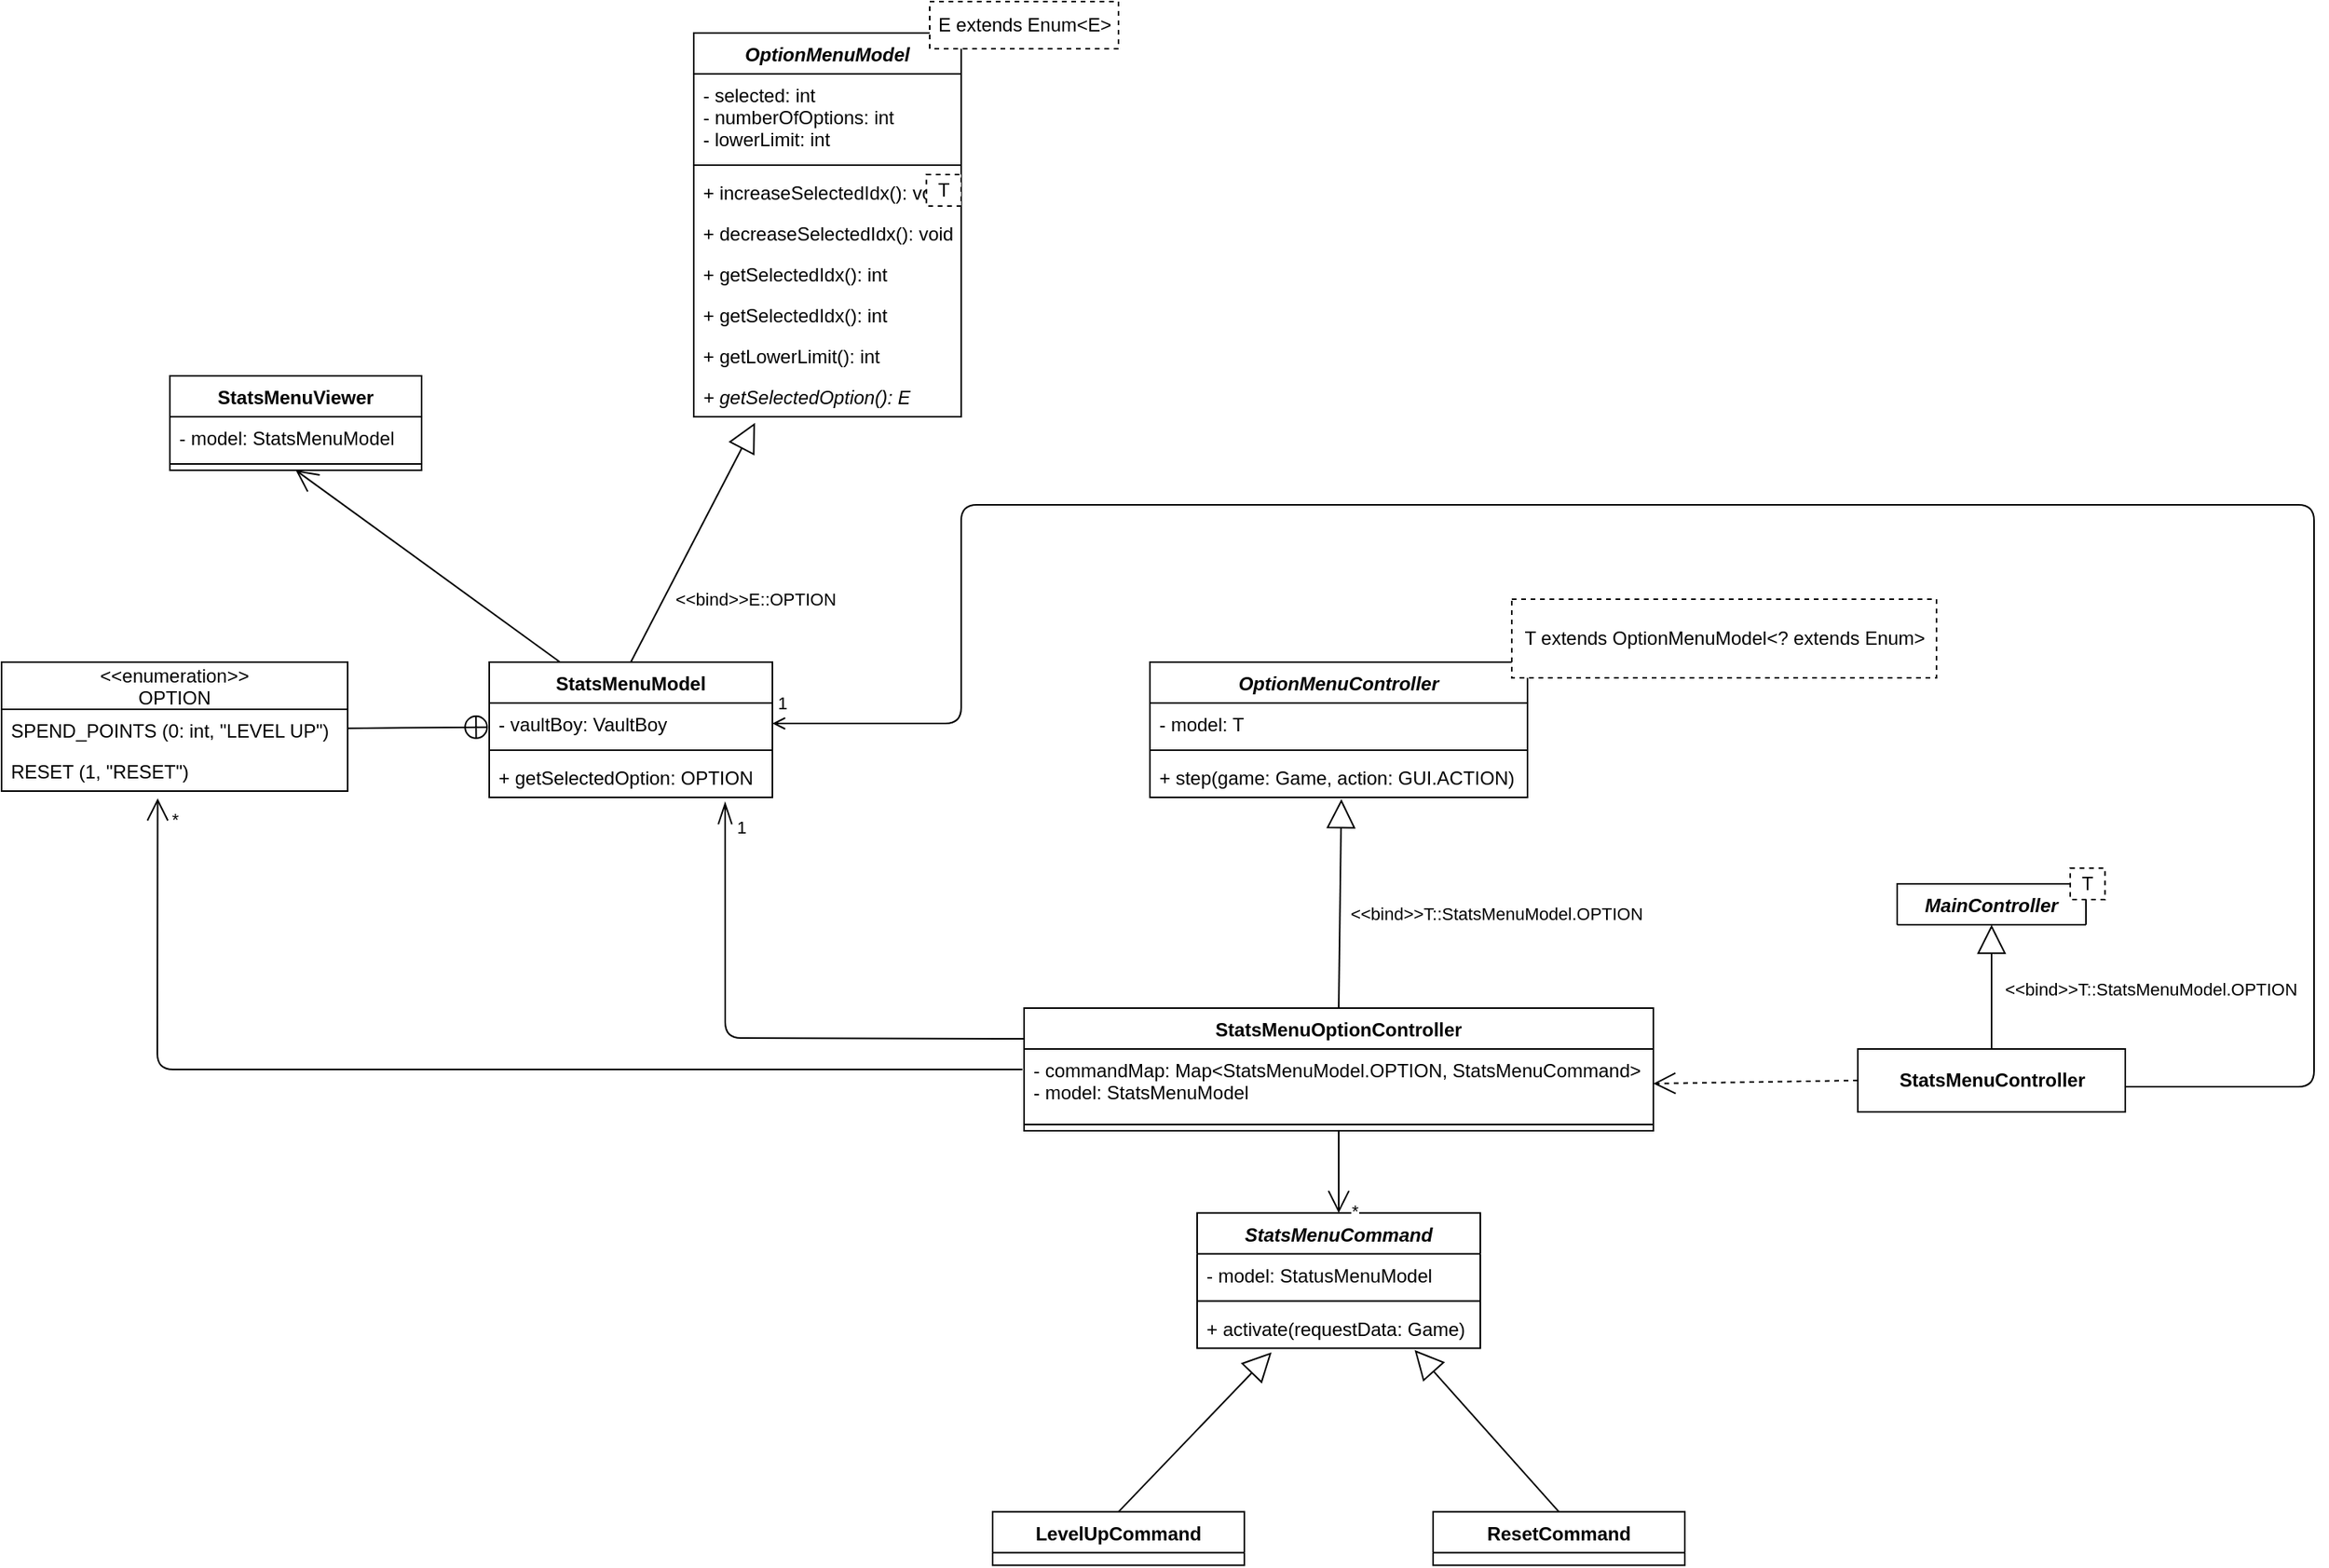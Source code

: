 <mxfile version="14.5.1" type="device"><diagram id="L0bPj23eUGuOPxvJjblF" name="Page-1"><mxGraphModel dx="3220" dy="1370" grid="1" gridSize="10" guides="1" tooltips="1" connect="1" arrows="1" fold="1" page="1" pageScale="1" pageWidth="850" pageHeight="1100" math="0" shadow="0"><root><mxCell id="0"/><mxCell id="1" parent="0"/><mxCell id="UqqTkmfo2QrHrWQItokI-1" value="" style="group" vertex="1" connectable="0" parent="1"><mxGeometry x="350" y="450" width="270" height="264" as="geometry"/></mxCell><mxCell id="kCmcGEBhkWE1y_gp6YeI-1" value="OptionMenuModel" style="swimlane;fontStyle=3;align=center;verticalAlign=top;childLayout=stackLayout;horizontal=1;startSize=26;horizontalStack=0;resizeParent=1;resizeParentMax=0;resizeLast=0;collapsible=1;marginBottom=0;" parent="UqqTkmfo2QrHrWQItokI-1" vertex="1"><mxGeometry y="20" width="170" height="244" as="geometry"/></mxCell><mxCell id="kCmcGEBhkWE1y_gp6YeI-2" value="- selected: int&#10;- numberOfOptions: int&#10;- lowerLimit: int" style="text;strokeColor=none;fillColor=none;align=left;verticalAlign=top;spacingLeft=4;spacingRight=4;overflow=hidden;rotatable=0;points=[[0,0.5],[1,0.5]];portConstraint=eastwest;" parent="kCmcGEBhkWE1y_gp6YeI-1" vertex="1"><mxGeometry y="26" width="170" height="54" as="geometry"/></mxCell><mxCell id="kCmcGEBhkWE1y_gp6YeI-3" value="" style="line;strokeWidth=1;fillColor=none;align=left;verticalAlign=middle;spacingTop=-1;spacingLeft=3;spacingRight=3;rotatable=0;labelPosition=right;points=[];portConstraint=eastwest;" parent="kCmcGEBhkWE1y_gp6YeI-1" vertex="1"><mxGeometry y="80" width="170" height="8" as="geometry"/></mxCell><mxCell id="kCmcGEBhkWE1y_gp6YeI-9" value="+ increaseSelectedIdx(): void" style="text;strokeColor=none;fillColor=none;align=left;verticalAlign=top;spacingLeft=4;spacingRight=4;overflow=hidden;rotatable=0;points=[[0,0.5],[1,0.5]];portConstraint=eastwest;fontStyle=0" parent="kCmcGEBhkWE1y_gp6YeI-1" vertex="1"><mxGeometry y="88" width="170" height="26" as="geometry"/></mxCell><mxCell id="kCmcGEBhkWE1y_gp6YeI-10" value="+ decreaseSelectedIdx(): void" style="text;strokeColor=none;fillColor=none;align=left;verticalAlign=top;spacingLeft=4;spacingRight=4;overflow=hidden;rotatable=0;points=[[0,0.5],[1,0.5]];portConstraint=eastwest;fontStyle=0" parent="kCmcGEBhkWE1y_gp6YeI-1" vertex="1"><mxGeometry y="114" width="170" height="26" as="geometry"/></mxCell><mxCell id="kCmcGEBhkWE1y_gp6YeI-8" value="+ getSelectedIdx(): int" style="text;strokeColor=none;fillColor=none;align=left;verticalAlign=top;spacingLeft=4;spacingRight=4;overflow=hidden;rotatable=0;points=[[0,0.5],[1,0.5]];portConstraint=eastwest;fontStyle=0" parent="kCmcGEBhkWE1y_gp6YeI-1" vertex="1"><mxGeometry y="140" width="170" height="26" as="geometry"/></mxCell><mxCell id="kCmcGEBhkWE1y_gp6YeI-7" value="+ getSelectedIdx(): int" style="text;strokeColor=none;fillColor=none;align=left;verticalAlign=top;spacingLeft=4;spacingRight=4;overflow=hidden;rotatable=0;points=[[0,0.5],[1,0.5]];portConstraint=eastwest;fontStyle=0" parent="kCmcGEBhkWE1y_gp6YeI-1" vertex="1"><mxGeometry y="166" width="170" height="26" as="geometry"/></mxCell><mxCell id="kCmcGEBhkWE1y_gp6YeI-6" value="+ getLowerLimit(): int" style="text;strokeColor=none;fillColor=none;align=left;verticalAlign=top;spacingLeft=4;spacingRight=4;overflow=hidden;rotatable=0;points=[[0,0.5],[1,0.5]];portConstraint=eastwest;fontStyle=0" parent="kCmcGEBhkWE1y_gp6YeI-1" vertex="1"><mxGeometry y="192" width="170" height="26" as="geometry"/></mxCell><mxCell id="kCmcGEBhkWE1y_gp6YeI-4" value="+ getSelectedOption(): E" style="text;strokeColor=none;fillColor=none;align=left;verticalAlign=top;spacingLeft=4;spacingRight=4;overflow=hidden;rotatable=0;points=[[0,0.5],[1,0.5]];portConstraint=eastwest;fontStyle=2" parent="kCmcGEBhkWE1y_gp6YeI-1" vertex="1"><mxGeometry y="218" width="170" height="26" as="geometry"/></mxCell><mxCell id="kCmcGEBhkWE1y_gp6YeI-5" value="E extends Enum&amp;lt;E&amp;gt;" style="html=1;dashed=1;" parent="UqqTkmfo2QrHrWQItokI-1" vertex="1"><mxGeometry x="150" width="120" height="30" as="geometry"/></mxCell><mxCell id="UqqTkmfo2QrHrWQItokI-6" value="StatsMenuModel" style="swimlane;fontStyle=1;align=center;verticalAlign=top;childLayout=stackLayout;horizontal=1;startSize=26;horizontalStack=0;resizeParent=1;resizeParentMax=0;resizeLast=0;collapsible=1;marginBottom=0;" vertex="1" parent="1"><mxGeometry x="220" y="870" width="180" height="86" as="geometry"/></mxCell><mxCell id="UqqTkmfo2QrHrWQItokI-7" value="- vaultBoy: VaultBoy" style="text;strokeColor=none;fillColor=none;align=left;verticalAlign=top;spacingLeft=4;spacingRight=4;overflow=hidden;rotatable=0;points=[[0,0.5],[1,0.5]];portConstraint=eastwest;" vertex="1" parent="UqqTkmfo2QrHrWQItokI-6"><mxGeometry y="26" width="180" height="26" as="geometry"/></mxCell><mxCell id="UqqTkmfo2QrHrWQItokI-8" value="" style="line;strokeWidth=1;fillColor=none;align=left;verticalAlign=middle;spacingTop=-1;spacingLeft=3;spacingRight=3;rotatable=0;labelPosition=right;points=[];portConstraint=eastwest;" vertex="1" parent="UqqTkmfo2QrHrWQItokI-6"><mxGeometry y="52" width="180" height="8" as="geometry"/></mxCell><mxCell id="UqqTkmfo2QrHrWQItokI-9" value="+ getSelectedOption: OPTION" style="text;strokeColor=none;fillColor=none;align=left;verticalAlign=top;spacingLeft=4;spacingRight=4;overflow=hidden;rotatable=0;points=[[0,0.5],[1,0.5]];portConstraint=eastwest;" vertex="1" parent="UqqTkmfo2QrHrWQItokI-6"><mxGeometry y="60" width="180" height="26" as="geometry"/></mxCell><mxCell id="UqqTkmfo2QrHrWQItokI-14" value="&lt;&lt;enumeration&gt;&gt;&#10;OPTION" style="swimlane;fontStyle=0;childLayout=stackLayout;horizontal=1;startSize=30;fillColor=none;horizontalStack=0;resizeParent=1;resizeParentMax=0;resizeLast=0;collapsible=1;marginBottom=0;" vertex="1" parent="1"><mxGeometry x="-90" y="870" width="220" height="82" as="geometry"/></mxCell><mxCell id="UqqTkmfo2QrHrWQItokI-16" value="SPEND_POINTS (0: int, &quot;LEVEL UP&quot;)" style="text;strokeColor=none;fillColor=none;align=left;verticalAlign=top;spacingLeft=4;spacingRight=4;overflow=hidden;rotatable=0;points=[[0,0.5],[1,0.5]];portConstraint=eastwest;" vertex="1" parent="UqqTkmfo2QrHrWQItokI-14"><mxGeometry y="30" width="220" height="26" as="geometry"/></mxCell><mxCell id="UqqTkmfo2QrHrWQItokI-18" value="RESET (1, &quot;RESET&quot;)" style="text;strokeColor=none;fillColor=none;align=left;verticalAlign=top;spacingLeft=4;spacingRight=4;overflow=hidden;rotatable=0;points=[[0,0.5],[1,0.5]];portConstraint=eastwest;" vertex="1" parent="UqqTkmfo2QrHrWQItokI-14"><mxGeometry y="56" width="220" height="26" as="geometry"/></mxCell><mxCell id="UqqTkmfo2QrHrWQItokI-19" value="" style="endArrow=none;startArrow=circlePlus;endFill=0;startFill=0;endSize=8;html=1;exitX=-0.002;exitY=0.59;exitDx=0;exitDy=0;exitPerimeter=0;" edge="1" parent="1" source="UqqTkmfo2QrHrWQItokI-7" target="UqqTkmfo2QrHrWQItokI-16"><mxGeometry width="160" relative="1" as="geometry"><mxPoint x="-10" y="1060" as="sourcePoint"/><mxPoint x="131" y="908" as="targetPoint"/></mxGeometry></mxCell><mxCell id="UqqTkmfo2QrHrWQItokI-20" value="&amp;lt;&amp;lt;bind&amp;gt;&amp;gt;E::OPTION" style="endArrow=block;endSize=16;endFill=0;html=1;exitX=0.5;exitY=0;exitDx=0;exitDy=0;entryX=0.229;entryY=1.147;entryDx=0;entryDy=0;entryPerimeter=0;" edge="1" parent="1" source="UqqTkmfo2QrHrWQItokI-6" target="kCmcGEBhkWE1y_gp6YeI-4"><mxGeometry x="-0.162" y="-52" width="160" relative="1" as="geometry"><mxPoint x="350" y="810" as="sourcePoint"/><mxPoint x="510" y="810" as="targetPoint"/><mxPoint as="offset"/></mxGeometry></mxCell><mxCell id="UqqTkmfo2QrHrWQItokI-33" value="" style="group" vertex="1" connectable="0" parent="1"><mxGeometry x="177" y="560" width="343" height="122" as="geometry"/></mxCell><mxCell id="UqqTkmfo2QrHrWQItokI-40" value="T" style="rounded=0;whiteSpace=wrap;html=1;dashed=1;" vertex="1" parent="UqqTkmfo2QrHrWQItokI-33"><mxGeometry x="320.871" width="22.129" height="20" as="geometry"/></mxCell><mxCell id="UqqTkmfo2QrHrWQItokI-52" value="" style="group" vertex="1" connectable="0" parent="1"><mxGeometry x="640" y="830" width="500" height="126" as="geometry"/></mxCell><mxCell id="UqqTkmfo2QrHrWQItokI-47" value="OptionMenuController" style="swimlane;fontStyle=3;align=center;verticalAlign=top;childLayout=stackLayout;horizontal=1;startSize=26;horizontalStack=0;resizeParent=1;resizeParentMax=0;resizeLast=0;collapsible=1;marginBottom=0;" vertex="1" parent="UqqTkmfo2QrHrWQItokI-52"><mxGeometry y="40" width="240" height="86" as="geometry"/></mxCell><mxCell id="UqqTkmfo2QrHrWQItokI-48" value="- model: T" style="text;strokeColor=none;fillColor=none;align=left;verticalAlign=top;spacingLeft=4;spacingRight=4;overflow=hidden;rotatable=0;points=[[0,0.5],[1,0.5]];portConstraint=eastwest;" vertex="1" parent="UqqTkmfo2QrHrWQItokI-47"><mxGeometry y="26" width="240" height="26" as="geometry"/></mxCell><mxCell id="UqqTkmfo2QrHrWQItokI-49" value="" style="line;strokeWidth=1;fillColor=none;align=left;verticalAlign=middle;spacingTop=-1;spacingLeft=3;spacingRight=3;rotatable=0;labelPosition=right;points=[];portConstraint=eastwest;" vertex="1" parent="UqqTkmfo2QrHrWQItokI-47"><mxGeometry y="52" width="240" height="8" as="geometry"/></mxCell><mxCell id="UqqTkmfo2QrHrWQItokI-50" value="+ step(game: Game, action: GUI.ACTION)" style="text;strokeColor=none;fillColor=none;align=left;verticalAlign=top;spacingLeft=4;spacingRight=4;overflow=hidden;rotatable=0;points=[[0,0.5],[1,0.5]];portConstraint=eastwest;" vertex="1" parent="UqqTkmfo2QrHrWQItokI-47"><mxGeometry y="60" width="240" height="26" as="geometry"/></mxCell><mxCell id="UqqTkmfo2QrHrWQItokI-51" value="T extends OptionMenuModel&amp;lt;? extends Enum&amp;gt;" style="html=1;dashed=1;" vertex="1" parent="UqqTkmfo2QrHrWQItokI-52"><mxGeometry x="230" width="270" height="50" as="geometry"/></mxCell><mxCell id="UqqTkmfo2QrHrWQItokI-53" value="StatsMenuOptionController" style="swimlane;fontStyle=1;align=center;verticalAlign=top;childLayout=stackLayout;horizontal=1;startSize=26;horizontalStack=0;resizeParent=1;resizeParentMax=0;resizeLast=0;collapsible=1;marginBottom=0;" vertex="1" parent="1"><mxGeometry x="560" y="1090" width="400" height="78" as="geometry"/></mxCell><mxCell id="UqqTkmfo2QrHrWQItokI-54" value="- commandMap: Map&lt;StatsMenuModel.OPTION, StatsMenuCommand&gt;&#10;- model: StatsMenuModel" style="text;strokeColor=none;fillColor=none;align=left;verticalAlign=top;spacingLeft=4;spacingRight=4;overflow=hidden;rotatable=0;points=[[0,0.5],[1,0.5]];portConstraint=eastwest;" vertex="1" parent="UqqTkmfo2QrHrWQItokI-53"><mxGeometry y="26" width="400" height="44" as="geometry"/></mxCell><mxCell id="UqqTkmfo2QrHrWQItokI-55" value="" style="line;strokeWidth=1;fillColor=none;align=left;verticalAlign=middle;spacingTop=-1;spacingLeft=3;spacingRight=3;rotatable=0;labelPosition=right;points=[];portConstraint=eastwest;" vertex="1" parent="UqqTkmfo2QrHrWQItokI-53"><mxGeometry y="70" width="400" height="8" as="geometry"/></mxCell><mxCell id="UqqTkmfo2QrHrWQItokI-57" value="&amp;lt;&amp;lt;bind&amp;gt;&amp;gt;T::StatsMenuModel.OPTION" style="endArrow=block;endSize=16;endFill=0;html=1;exitX=0.5;exitY=0;exitDx=0;exitDy=0;entryX=0.507;entryY=1.044;entryDx=0;entryDy=0;entryPerimeter=0;" edge="1" parent="1" source="UqqTkmfo2QrHrWQItokI-53" target="UqqTkmfo2QrHrWQItokI-50"><mxGeometry x="-0.078" y="-99" width="160" relative="1" as="geometry"><mxPoint x="650" y="1040" as="sourcePoint"/><mxPoint x="810" y="1040" as="targetPoint"/><mxPoint as="offset"/></mxGeometry></mxCell><mxCell id="UqqTkmfo2QrHrWQItokI-66" value="&lt;b&gt;StatsMenuController&lt;/b&gt;" style="html=1;" vertex="1" parent="1"><mxGeometry x="1090" y="1116" width="170" height="40" as="geometry"/></mxCell><mxCell id="UqqTkmfo2QrHrWQItokI-68" value="" style="group" vertex="1" connectable="0" parent="1"><mxGeometry x="1115" y="1001" width="132.13" height="36" as="geometry"/></mxCell><mxCell id="UqqTkmfo2QrHrWQItokI-59" value="MainController" style="swimlane;fontStyle=3;align=center;verticalAlign=top;childLayout=stackLayout;horizontal=1;startSize=26;horizontalStack=0;resizeParent=1;resizeParentMax=0;resizeLast=0;collapsible=1;marginBottom=0;" vertex="1" collapsed="1" parent="UqqTkmfo2QrHrWQItokI-68"><mxGeometry y="10" width="120" height="26" as="geometry"><mxRectangle y="10" width="333.237" height="138" as="alternateBounds"/></mxGeometry></mxCell><mxCell id="UqqTkmfo2QrHrWQItokI-60" value="- model: T&#10;" style="text;strokeColor=none;fillColor=none;align=left;verticalAlign=top;spacingLeft=4;spacingRight=4;overflow=hidden;rotatable=0;points=[[0,0.5],[1,0.5]];portConstraint=eastwest;" vertex="1" parent="UqqTkmfo2QrHrWQItokI-59"><mxGeometry y="26" width="120" height="26" as="geometry"/></mxCell><mxCell id="UqqTkmfo2QrHrWQItokI-61" value="" style="line;strokeWidth=1;fillColor=none;align=left;verticalAlign=middle;spacingTop=-1;spacingLeft=3;spacingRight=3;rotatable=0;labelPosition=right;points=[];portConstraint=eastwest;" vertex="1" parent="UqqTkmfo2QrHrWQItokI-59"><mxGeometry y="52" width="120" height="8" as="geometry"/></mxCell><mxCell id="UqqTkmfo2QrHrWQItokI-62" value="+ MainController (model: T)" style="text;strokeColor=none;fillColor=none;align=left;verticalAlign=top;spacingLeft=4;spacingRight=4;overflow=hidden;rotatable=0;points=[[0,0.5],[1,0.5]];portConstraint=eastwest;" vertex="1" parent="UqqTkmfo2QrHrWQItokI-59"><mxGeometry y="60" width="120" height="26" as="geometry"/></mxCell><mxCell id="UqqTkmfo2QrHrWQItokI-63" value="+ getModel(): T" style="text;strokeColor=none;fillColor=none;align=left;verticalAlign=top;spacingLeft=4;spacingRight=4;overflow=hidden;rotatable=0;points=[[0,0.5],[1,0.5]];portConstraint=eastwest;" vertex="1" parent="UqqTkmfo2QrHrWQItokI-59"><mxGeometry y="86" width="120" height="26" as="geometry"/></mxCell><mxCell id="UqqTkmfo2QrHrWQItokI-64" value="+ step(game: Game, action: GUI.ACTION), time: long): void" style="text;strokeColor=none;fillColor=none;align=left;verticalAlign=top;spacingLeft=4;spacingRight=4;overflow=hidden;rotatable=0;points=[[0,0.5],[1,0.5]];portConstraint=eastwest;fontStyle=2" vertex="1" parent="UqqTkmfo2QrHrWQItokI-59"><mxGeometry y="112" width="120" height="26" as="geometry"/></mxCell><mxCell id="UqqTkmfo2QrHrWQItokI-65" value="T" style="rounded=0;whiteSpace=wrap;html=1;dashed=1;" vertex="1" parent="UqqTkmfo2QrHrWQItokI-68"><mxGeometry x="110.001" width="22.129" height="20" as="geometry"/></mxCell><mxCell id="UqqTkmfo2QrHrWQItokI-69" value="&amp;lt;&amp;lt;bind&amp;gt;&amp;gt;T::StatsMenuModel.OPTION" style="endArrow=block;endSize=16;endFill=0;html=1;exitX=0.5;exitY=0;exitDx=0;exitDy=0;entryX=0.5;entryY=1;entryDx=0;entryDy=0;" edge="1" parent="1" source="UqqTkmfo2QrHrWQItokI-66" target="UqqTkmfo2QrHrWQItokI-59"><mxGeometry x="-0.02" y="-101" width="160" relative="1" as="geometry"><mxPoint x="1146.07" y="1161" as="sourcePoint"/><mxPoint x="1306.07" y="1161" as="targetPoint"/><mxPoint as="offset"/></mxGeometry></mxCell><mxCell id="UqqTkmfo2QrHrWQItokI-70" value="" style="endArrow=open;endFill=1;endSize=12;html=1;entryX=1;entryY=0.5;entryDx=0;entryDy=0;exitX=0;exitY=0.5;exitDx=0;exitDy=0;dashed=1;" edge="1" parent="1" source="UqqTkmfo2QrHrWQItokI-66" target="UqqTkmfo2QrHrWQItokI-54"><mxGeometry width="160" relative="1" as="geometry"><mxPoint x="1110" y="1280" as="sourcePoint"/><mxPoint x="1270" y="1280" as="targetPoint"/></mxGeometry></mxCell><mxCell id="UqqTkmfo2QrHrWQItokI-71" value="StatsMenuCommand" style="swimlane;fontStyle=3;align=center;verticalAlign=top;childLayout=stackLayout;horizontal=1;startSize=26;horizontalStack=0;resizeParent=1;resizeParentMax=0;resizeLast=0;collapsible=1;marginBottom=0;" vertex="1" parent="1"><mxGeometry x="670" y="1220.29" width="180" height="86" as="geometry"/></mxCell><mxCell id="UqqTkmfo2QrHrWQItokI-72" value="- model: StatusMenuModel" style="text;strokeColor=none;fillColor=none;align=left;verticalAlign=top;spacingLeft=4;spacingRight=4;overflow=hidden;rotatable=0;points=[[0,0.5],[1,0.5]];portConstraint=eastwest;" vertex="1" parent="UqqTkmfo2QrHrWQItokI-71"><mxGeometry y="26" width="180" height="26" as="geometry"/></mxCell><mxCell id="UqqTkmfo2QrHrWQItokI-73" value="" style="line;strokeWidth=1;fillColor=none;align=left;verticalAlign=middle;spacingTop=-1;spacingLeft=3;spacingRight=3;rotatable=0;labelPosition=right;points=[];portConstraint=eastwest;" vertex="1" parent="UqqTkmfo2QrHrWQItokI-71"><mxGeometry y="52" width="180" height="8" as="geometry"/></mxCell><mxCell id="UqqTkmfo2QrHrWQItokI-74" value="+ activate(requestData: Game)" style="text;strokeColor=none;fillColor=none;align=left;verticalAlign=top;spacingLeft=4;spacingRight=4;overflow=hidden;rotatable=0;points=[[0,0.5],[1,0.5]];portConstraint=eastwest;" vertex="1" parent="UqqTkmfo2QrHrWQItokI-71"><mxGeometry y="60" width="180" height="26" as="geometry"/></mxCell><mxCell id="UqqTkmfo2QrHrWQItokI-75" value="LevelUpCommand" style="swimlane;fontStyle=1;align=center;verticalAlign=top;childLayout=stackLayout;horizontal=1;startSize=26;horizontalStack=0;resizeParent=1;resizeParentMax=0;resizeLast=0;collapsible=1;marginBottom=0;" vertex="1" parent="1"><mxGeometry x="540" y="1410.29" width="160" height="34" as="geometry"/></mxCell><mxCell id="UqqTkmfo2QrHrWQItokI-79" value="ResetCommand" style="swimlane;fontStyle=1;align=center;verticalAlign=top;childLayout=stackLayout;horizontal=1;startSize=26;horizontalStack=0;resizeParent=1;resizeParentMax=0;resizeLast=0;collapsible=1;marginBottom=0;" vertex="1" parent="1"><mxGeometry x="820" y="1410.29" width="160" height="34" as="geometry"/></mxCell><mxCell id="UqqTkmfo2QrHrWQItokI-83" value="" style="endArrow=block;endSize=16;endFill=0;html=1;exitX=0.5;exitY=0;exitDx=0;exitDy=0;entryX=0.263;entryY=1.097;entryDx=0;entryDy=0;entryPerimeter=0;" edge="1" parent="1" source="UqqTkmfo2QrHrWQItokI-75" target="UqqTkmfo2QrHrWQItokI-74"><mxGeometry width="160" relative="1" as="geometry"><mxPoint x="600" y="1360.29" as="sourcePoint"/><mxPoint x="760" y="1360.29" as="targetPoint"/></mxGeometry></mxCell><mxCell id="UqqTkmfo2QrHrWQItokI-84" value="" style="endArrow=block;endSize=16;endFill=0;html=1;exitX=0.5;exitY=0;exitDx=0;exitDy=0;entryX=0.768;entryY=1.044;entryDx=0;entryDy=0;entryPerimeter=0;" edge="1" parent="1" source="UqqTkmfo2QrHrWQItokI-79" target="UqqTkmfo2QrHrWQItokI-74"><mxGeometry width="160" relative="1" as="geometry"><mxPoint x="630" y="1420.29" as="sourcePoint"/><mxPoint x="727.34" y="1318.812" as="targetPoint"/></mxGeometry></mxCell><mxCell id="UqqTkmfo2QrHrWQItokI-85" value="" style="endArrow=open;endSize=12;html=1;exitX=0.5;exitY=1;exitDx=0;exitDy=0;entryX=0.5;entryY=0;entryDx=0;entryDy=0;" edge="1" parent="1" source="UqqTkmfo2QrHrWQItokI-53" target="UqqTkmfo2QrHrWQItokI-71"><mxGeometry width="160" relative="1" as="geometry"><mxPoint x="740" y="1220" as="sourcePoint"/><mxPoint x="900" y="1220" as="targetPoint"/></mxGeometry></mxCell><mxCell id="UqqTkmfo2QrHrWQItokI-86" value="*" style="edgeLabel;html=1;align=center;verticalAlign=middle;resizable=0;points=[];" vertex="1" connectable="0" parent="UqqTkmfo2QrHrWQItokI-85"><mxGeometry x="0.05" y="-1" relative="1" as="geometry"><mxPoint x="11" y="22.86" as="offset"/></mxGeometry></mxCell><mxCell id="UqqTkmfo2QrHrWQItokI-87" value="" style="endArrow=open;endSize=12;html=1;entryX=0.451;entryY=1.179;entryDx=0;entryDy=0;entryPerimeter=0;" edge="1" parent="1" target="UqqTkmfo2QrHrWQItokI-18"><mxGeometry width="160" relative="1" as="geometry"><mxPoint x="559" y="1129" as="sourcePoint"/><mxPoint x="220" y="1140" as="targetPoint"/><Array as="points"><mxPoint x="9" y="1129"/></Array></mxGeometry></mxCell><mxCell id="UqqTkmfo2QrHrWQItokI-88" value="*" style="edgeLabel;html=1;align=center;verticalAlign=middle;resizable=0;points=[];" vertex="1" connectable="0" parent="UqqTkmfo2QrHrWQItokI-87"><mxGeometry x="0.898" relative="1" as="geometry"><mxPoint x="10.83" y="-23.81" as="offset"/></mxGeometry></mxCell><mxCell id="UqqTkmfo2QrHrWQItokI-89" value="StatsMenuViewer" style="swimlane;fontStyle=1;align=center;verticalAlign=top;childLayout=stackLayout;horizontal=1;startSize=26;horizontalStack=0;resizeParent=1;resizeParentMax=0;resizeLast=0;collapsible=1;marginBottom=0;" vertex="1" parent="1"><mxGeometry x="17" y="688" width="160" height="60" as="geometry"/></mxCell><mxCell id="UqqTkmfo2QrHrWQItokI-90" value="- model: StatsMenuModel" style="text;strokeColor=none;fillColor=none;align=left;verticalAlign=top;spacingLeft=4;spacingRight=4;overflow=hidden;rotatable=0;points=[[0,0.5],[1,0.5]];portConstraint=eastwest;" vertex="1" parent="UqqTkmfo2QrHrWQItokI-89"><mxGeometry y="26" width="160" height="26" as="geometry"/></mxCell><mxCell id="UqqTkmfo2QrHrWQItokI-91" value="" style="line;strokeWidth=1;fillColor=none;align=left;verticalAlign=middle;spacingTop=-1;spacingLeft=3;spacingRight=3;rotatable=0;labelPosition=right;points=[];portConstraint=eastwest;" vertex="1" parent="UqqTkmfo2QrHrWQItokI-89"><mxGeometry y="52" width="160" height="8" as="geometry"/></mxCell><mxCell id="UqqTkmfo2QrHrWQItokI-94" value="" style="endArrow=open;endSize=12;html=1;exitX=0.25;exitY=0;exitDx=0;exitDy=0;entryX=0.5;entryY=1;entryDx=0;entryDy=0;" edge="1" parent="1" source="UqqTkmfo2QrHrWQItokI-6" target="UqqTkmfo2QrHrWQItokI-89"><mxGeometry width="160" relative="1" as="geometry"><mxPoint x="90" y="800" as="sourcePoint"/><mxPoint x="250" y="800" as="targetPoint"/></mxGeometry></mxCell><mxCell id="UqqTkmfo2QrHrWQItokI-95" value="" style="html=1;verticalAlign=bottom;endArrow=open;entryX=1;entryY=0.5;entryDx=0;entryDy=0;endFill=0;" edge="1" parent="1" target="UqqTkmfo2QrHrWQItokI-7"><mxGeometry width="80" relative="1" as="geometry"><mxPoint x="1260" y="1140" as="sourcePoint"/><mxPoint x="540" y="900" as="targetPoint"/><Array as="points"><mxPoint x="1380" y="1140"/><mxPoint x="1380" y="770"/><mxPoint x="520" y="770"/><mxPoint x="520" y="909"/></Array></mxGeometry></mxCell><mxCell id="UqqTkmfo2QrHrWQItokI-96" value="1" style="edgeLabel;html=1;align=center;verticalAlign=middle;resizable=0;points=[];" vertex="1" connectable="0" parent="UqqTkmfo2QrHrWQItokI-95"><mxGeometry x="0.968" y="-1" relative="1" as="geometry"><mxPoint x="-19.83" y="-12" as="offset"/></mxGeometry></mxCell><mxCell id="UqqTkmfo2QrHrWQItokI-97" value="" style="endArrow=openThin;endFill=0;endSize=12;html=1;entryX=0.833;entryY=1.115;entryDx=0;entryDy=0;entryPerimeter=0;exitX=0;exitY=0.25;exitDx=0;exitDy=0;" edge="1" parent="1" source="UqqTkmfo2QrHrWQItokI-53" target="UqqTkmfo2QrHrWQItokI-9"><mxGeometry width="160" relative="1" as="geometry"><mxPoint x="370" y="1030" as="sourcePoint"/><mxPoint x="530" y="1030" as="targetPoint"/><Array as="points"><mxPoint x="370" y="1109"/></Array></mxGeometry></mxCell><mxCell id="UqqTkmfo2QrHrWQItokI-99" value="1" style="edgeLabel;html=1;align=center;verticalAlign=middle;resizable=0;points=[];" vertex="1" connectable="0" parent="UqqTkmfo2QrHrWQItokI-97"><mxGeometry x="0.494" y="-2" relative="1" as="geometry"><mxPoint x="8.02" y="-70.4" as="offset"/></mxGeometry></mxCell></root></mxGraphModel></diagram></mxfile>
